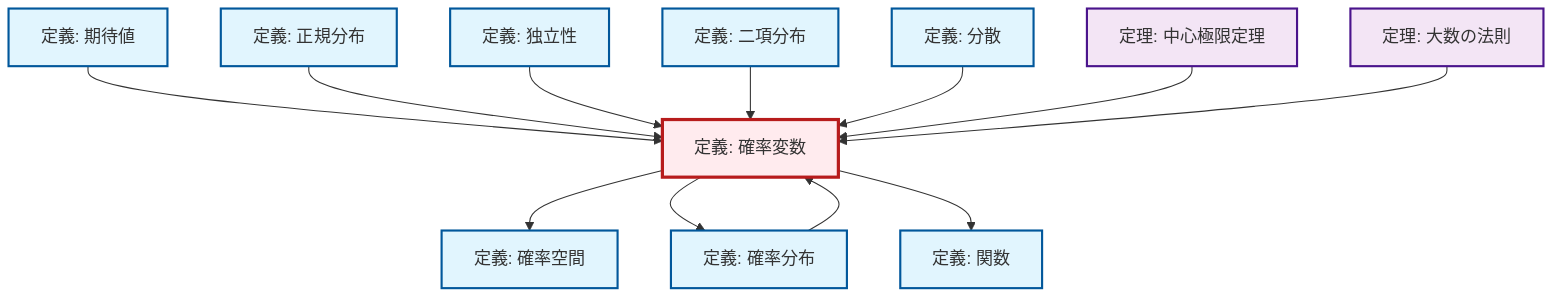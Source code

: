 graph TD
    classDef definition fill:#e1f5fe,stroke:#01579b,stroke-width:2px
    classDef theorem fill:#f3e5f5,stroke:#4a148c,stroke-width:2px
    classDef axiom fill:#fff3e0,stroke:#e65100,stroke-width:2px
    classDef example fill:#e8f5e9,stroke:#1b5e20,stroke-width:2px
    classDef current fill:#ffebee,stroke:#b71c1c,stroke-width:3px
    thm-central-limit["定理: 中心極限定理"]:::theorem
    def-independence["定義: 独立性"]:::definition
    def-expectation["定義: 期待値"]:::definition
    def-random-variable["定義: 確率変数"]:::definition
    thm-law-of-large-numbers["定理: 大数の法則"]:::theorem
    def-normal-distribution["定義: 正規分布"]:::definition
    def-binomial-distribution["定義: 二項分布"]:::definition
    def-function["定義: 関数"]:::definition
    def-probability-space["定義: 確率空間"]:::definition
    def-variance["定義: 分散"]:::definition
    def-probability-distribution["定義: 確率分布"]:::definition
    def-expectation --> def-random-variable
    def-normal-distribution --> def-random-variable
    def-random-variable --> def-probability-space
    def-independence --> def-random-variable
    def-binomial-distribution --> def-random-variable
    def-random-variable --> def-probability-distribution
    def-random-variable --> def-function
    def-variance --> def-random-variable
    thm-central-limit --> def-random-variable
    def-probability-distribution --> def-random-variable
    thm-law-of-large-numbers --> def-random-variable
    class def-random-variable current